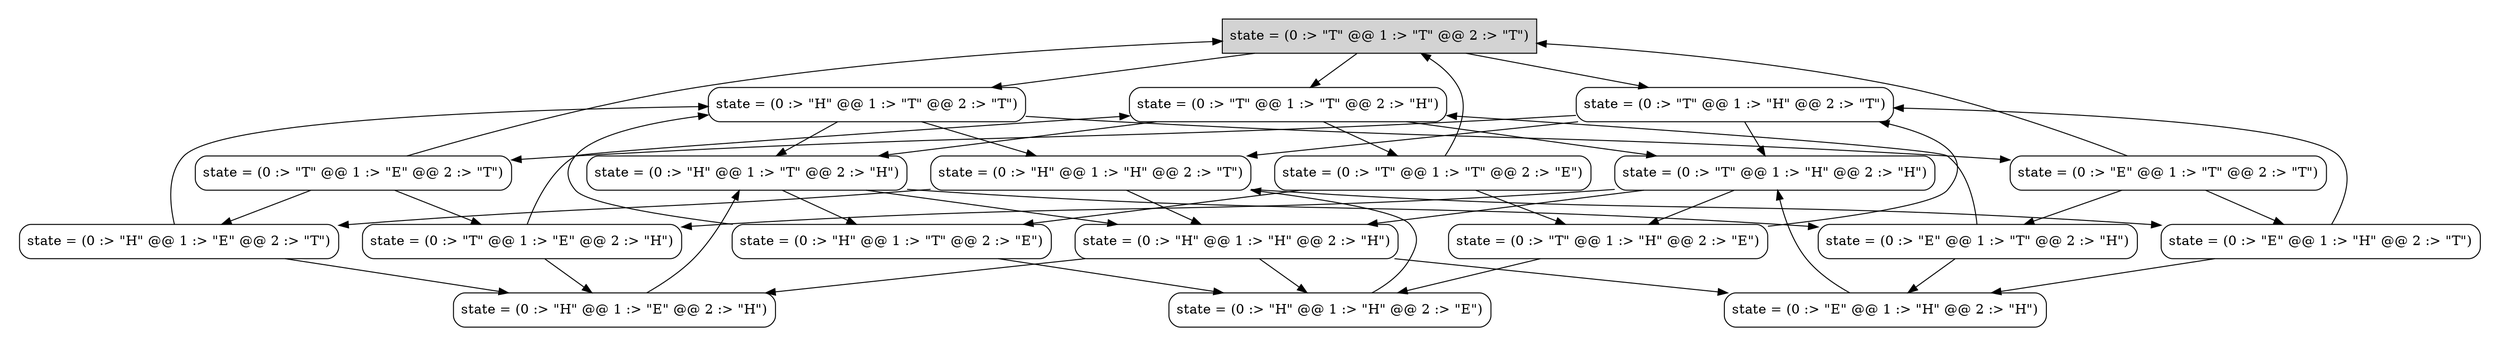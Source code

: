 strict digraph DiskGraph {
node [shape=box,style=rounded]
nodesep=0.35;
subgraph cluster_graph {
color="white";
-8185217729601484920 [label="state = (0 :> \"T\" @@ 1 :> \"T\" @@ 2 :> \"T\")",style = filled]
-8185217729601484920 -> -5832927754879191887 [label="",color="black",fontcolor="black"];
-5832927754879191887 [label="state = (0 :> \"H\" @@ 1 :> \"T\" @@ 2 :> \"T\")",tooltip="state = (0 :> \"H\" @@ 1 :> \"T\" @@ 2 :> \"T\")"];
-8185217729601484920 -> -1578243443823434599 [label="",color="black",fontcolor="black"];
-1578243443823434599 [label="state = (0 :> \"T\" @@ 1 :> \"H\" @@ 2 :> \"T\")",tooltip="state = (0 :> \"T\" @@ 1 :> \"H\" @@ 2 :> \"T\")"];
-8185217729601484920 -> 4074467240637024917 [label="",color="black",fontcolor="black"];
4074467240637024917 [label="state = (0 :> \"T\" @@ 1 :> \"T\" @@ 2 :> \"H\")",tooltip="state = (0 :> \"T\" @@ 1 :> \"T\" @@ 2 :> \"H\")"];
-5832927754879191887 -> 2528199379007653142 [label="",color="black",fontcolor="black"];
2528199379007653142 [label="state = (0 :> \"E\" @@ 1 :> \"T\" @@ 2 :> \"T\")",tooltip="state = (0 :> \"E\" @@ 1 :> \"T\" @@ 2 :> \"T\")"];
-5832927754879191887 -> -3783596288777922656 [label="",color="black",fontcolor="black"];
-3783596288777922656 [label="state = (0 :> \"H\" @@ 1 :> \"H\" @@ 2 :> \"T\")",tooltip="state = (0 :> \"H\" @@ 1 :> \"H\" @@ 2 :> \"T\")"];
-5832927754879191887 -> 1868552485108824492 [label="",color="black",fontcolor="black"];
1868552485108824492 [label="state = (0 :> \"H\" @@ 1 :> \"T\" @@ 2 :> \"H\")",tooltip="state = (0 :> \"H\" @@ 1 :> \"T\" @@ 2 :> \"H\")"];
-1578243443823434599 -> -3783596288777922656 [label="",color="black",fontcolor="black"];
-1578243443823434599 -> -1444596904518481542 [label="",color="black",fontcolor="black"];
-1444596904518481542 [label="state = (0 :> \"T\" @@ 1 :> \"E\" @@ 2 :> \"T\")",tooltip="state = (0 :> \"T\" @@ 1 :> \"E\" @@ 2 :> \"T\")"];
-1578243443823434599 -> 6700189090835179908 [label="",color="black",fontcolor="black"];
6700189090835179908 [label="state = (0 :> \"T\" @@ 1 :> \"H\" @@ 2 :> \"H\")",tooltip="state = (0 :> \"T\" @@ 1 :> \"H\" @@ 2 :> \"H\")"];
4074467240637024917 -> 1868552485108824492 [label="",color="black",fontcolor="black"];
4074467240637024917 -> 6700189090835179908 [label="",color="black",fontcolor="black"];
4074467240637024917 -> 2111563390998135478 [label="",color="black",fontcolor="black"];
2111563390998135478 [label="state = (0 :> \"T\" @@ 1 :> \"T\" @@ 2 :> \"E\")",tooltip="state = (0 :> \"T\" @@ 1 :> \"T\" @@ 2 :> \"E\")"];
2528199379007653142 -> -8185217729601484920 [label="",color="black",fontcolor="black"];
2528199379007653142 -> 5144597125250819591 [label="",color="black",fontcolor="black"];
5144597125250819591 [label="state = (0 :> \"E\" @@ 1 :> \"H\" @@ 2 :> \"T\")",tooltip="state = (0 :> \"E\" @@ 1 :> \"H\" @@ 2 :> \"T\")"];
2528199379007653142 -> -7640675106282256373 [label="",color="black",fontcolor="black"];
-7640675106282256373 [label="state = (0 :> \"E\" @@ 1 :> \"T\" @@ 2 :> \"H\")",tooltip="state = (0 :> \"E\" @@ 1 :> \"T\" @@ 2 :> \"H\")"];
-3783596288777922656 -> 5144597125250819591 [label="",color="black",fontcolor="black"];
-3783596288777922656 -> -3848671063701751229 [label="",color="black",fontcolor="black"];
-3848671063701751229 [label="state = (0 :> \"H\" @@ 1 :> \"E\" @@ 2 :> \"T\")",tooltip="state = (0 :> \"H\" @@ 1 :> \"E\" @@ 2 :> \"T\")"];
-3783596288777922656 -> 9051917154984319677 [label="",color="black",fontcolor="black"];
9051917154984319677 [label="state = (0 :> \"H\" @@ 1 :> \"H\" @@ 2 :> \"H\")",tooltip="state = (0 :> \"H\" @@ 1 :> \"H\" @@ 2 :> \"H\")"];
1868552485108824492 -> -7640675106282256373 [label="",color="black",fontcolor="black"];
1868552485108824492 -> 9051917154984319677 [label="",color="black",fontcolor="black"];
1868552485108824492 -> 4334929581122171279 [label="",color="black",fontcolor="black"];
4334929581122171279 [label="state = (0 :> \"H\" @@ 1 :> \"T\" @@ 2 :> \"E\")",tooltip="state = (0 :> \"H\" @@ 1 :> \"T\" @@ 2 :> \"E\")"];
-1444596904518481542 -> -3848671063701751229 [label="",color="black",fontcolor="black"];
-1444596904518481542 -> -8185217729601484920 [label="",color="black",fontcolor="black"];
-1444596904518481542 -> 6706118562583479399 [label="",color="black",fontcolor="black"];
6706118562583479399 [label="state = (0 :> \"T\" @@ 1 :> \"E\" @@ 2 :> \"H\")",tooltip="state = (0 :> \"T\" @@ 1 :> \"E\" @@ 2 :> \"H\")"];
6700189090835179908 -> 9051917154984319677 [label="",color="black",fontcolor="black"];
6700189090835179908 -> 6706118562583479399 [label="",color="black",fontcolor="black"];
6700189090835179908 -> 8736270328653062567 [label="",color="black",fontcolor="black"];
8736270328653062567 [label="state = (0 :> \"T\" @@ 1 :> \"H\" @@ 2 :> \"E\")",tooltip="state = (0 :> \"T\" @@ 1 :> \"H\" @@ 2 :> \"E\")"];
2111563390998135478 -> 4334929581122171279 [label="",color="black",fontcolor="black"];
2111563390998135478 -> 8736270328653062567 [label="",color="black",fontcolor="black"];
2111563390998135478 -> -8185217729601484920 [label="",color="black",fontcolor="black"];
5144597125250819591 -> -1578243443823434599 [label="",color="black",fontcolor="black"];
5144597125250819591 -> -1043024914792109286 [label="",color="black",fontcolor="black"];
-1043024914792109286 [label="state = (0 :> \"E\" @@ 1 :> \"H\" @@ 2 :> \"H\")",tooltip="state = (0 :> \"E\" @@ 1 :> \"H\" @@ 2 :> \"H\")"];
-7640675106282256373 -> 4074467240637024917 [label="",color="black",fontcolor="black"];
-7640675106282256373 -> -1043024914792109286 [label="",color="black",fontcolor="black"];
-3848671063701751229 -> -5832927754879191887 [label="",color="black",fontcolor="black"];
-3848671063701751229 -> 8968337594874492766 [label="",color="black",fontcolor="black"];
8968337594874492766 [label="state = (0 :> \"H\" @@ 1 :> \"E\" @@ 2 :> \"H\")",tooltip="state = (0 :> \"H\" @@ 1 :> \"E\" @@ 2 :> \"H\")"];
9051917154984319677 -> -1043024914792109286 [label="",color="black",fontcolor="black"];
9051917154984319677 -> 8968337594874492766 [label="",color="black",fontcolor="black"];
9051917154984319677 -> 6365964895637328542 [label="",color="black",fontcolor="black"];
6365964895637328542 [label="state = (0 :> \"H\" @@ 1 :> \"H\" @@ 2 :> \"E\")",tooltip="state = (0 :> \"H\" @@ 1 :> \"H\" @@ 2 :> \"E\")"];
4334929581122171279 -> 6365964895637328542 [label="",color="black",fontcolor="black"];
4334929581122171279 -> -5832927754879191887 [label="",color="black",fontcolor="black"];
6706118562583479399 -> 8968337594874492766 [label="",color="black",fontcolor="black"];
6706118562583479399 -> 4074467240637024917 [label="",color="black",fontcolor="black"];
8736270328653062567 -> 6365964895637328542 [label="",color="black",fontcolor="black"];
8736270328653062567 -> -1578243443823434599 [label="",color="black",fontcolor="black"];
-1043024914792109286 -> 6700189090835179908 [label="",color="black",fontcolor="black"];
8968337594874492766 -> 1868552485108824492 [label="",color="black",fontcolor="black"];
6365964895637328542 -> -3783596288777922656 [label="",color="black",fontcolor="black"];
{rank = same; -8185217729601484920;}
{rank = same; -1578243443823434599;4074467240637024917;-5832927754879191887;}
{rank = same; -1444596904518481542;-3783596288777922656;1868552485108824492;2111563390998135478;6700189090835179908;2528199379007653142;}
{rank = same; -3848671063701751229;5144597125250819591;-7640675106282256373;4334929581122171279;9051917154984319677;6706118562583479399;8736270328653062567;}
{rank = same; 8968337594874492766;-1043024914792109286;6365964895637328542;}
}
}